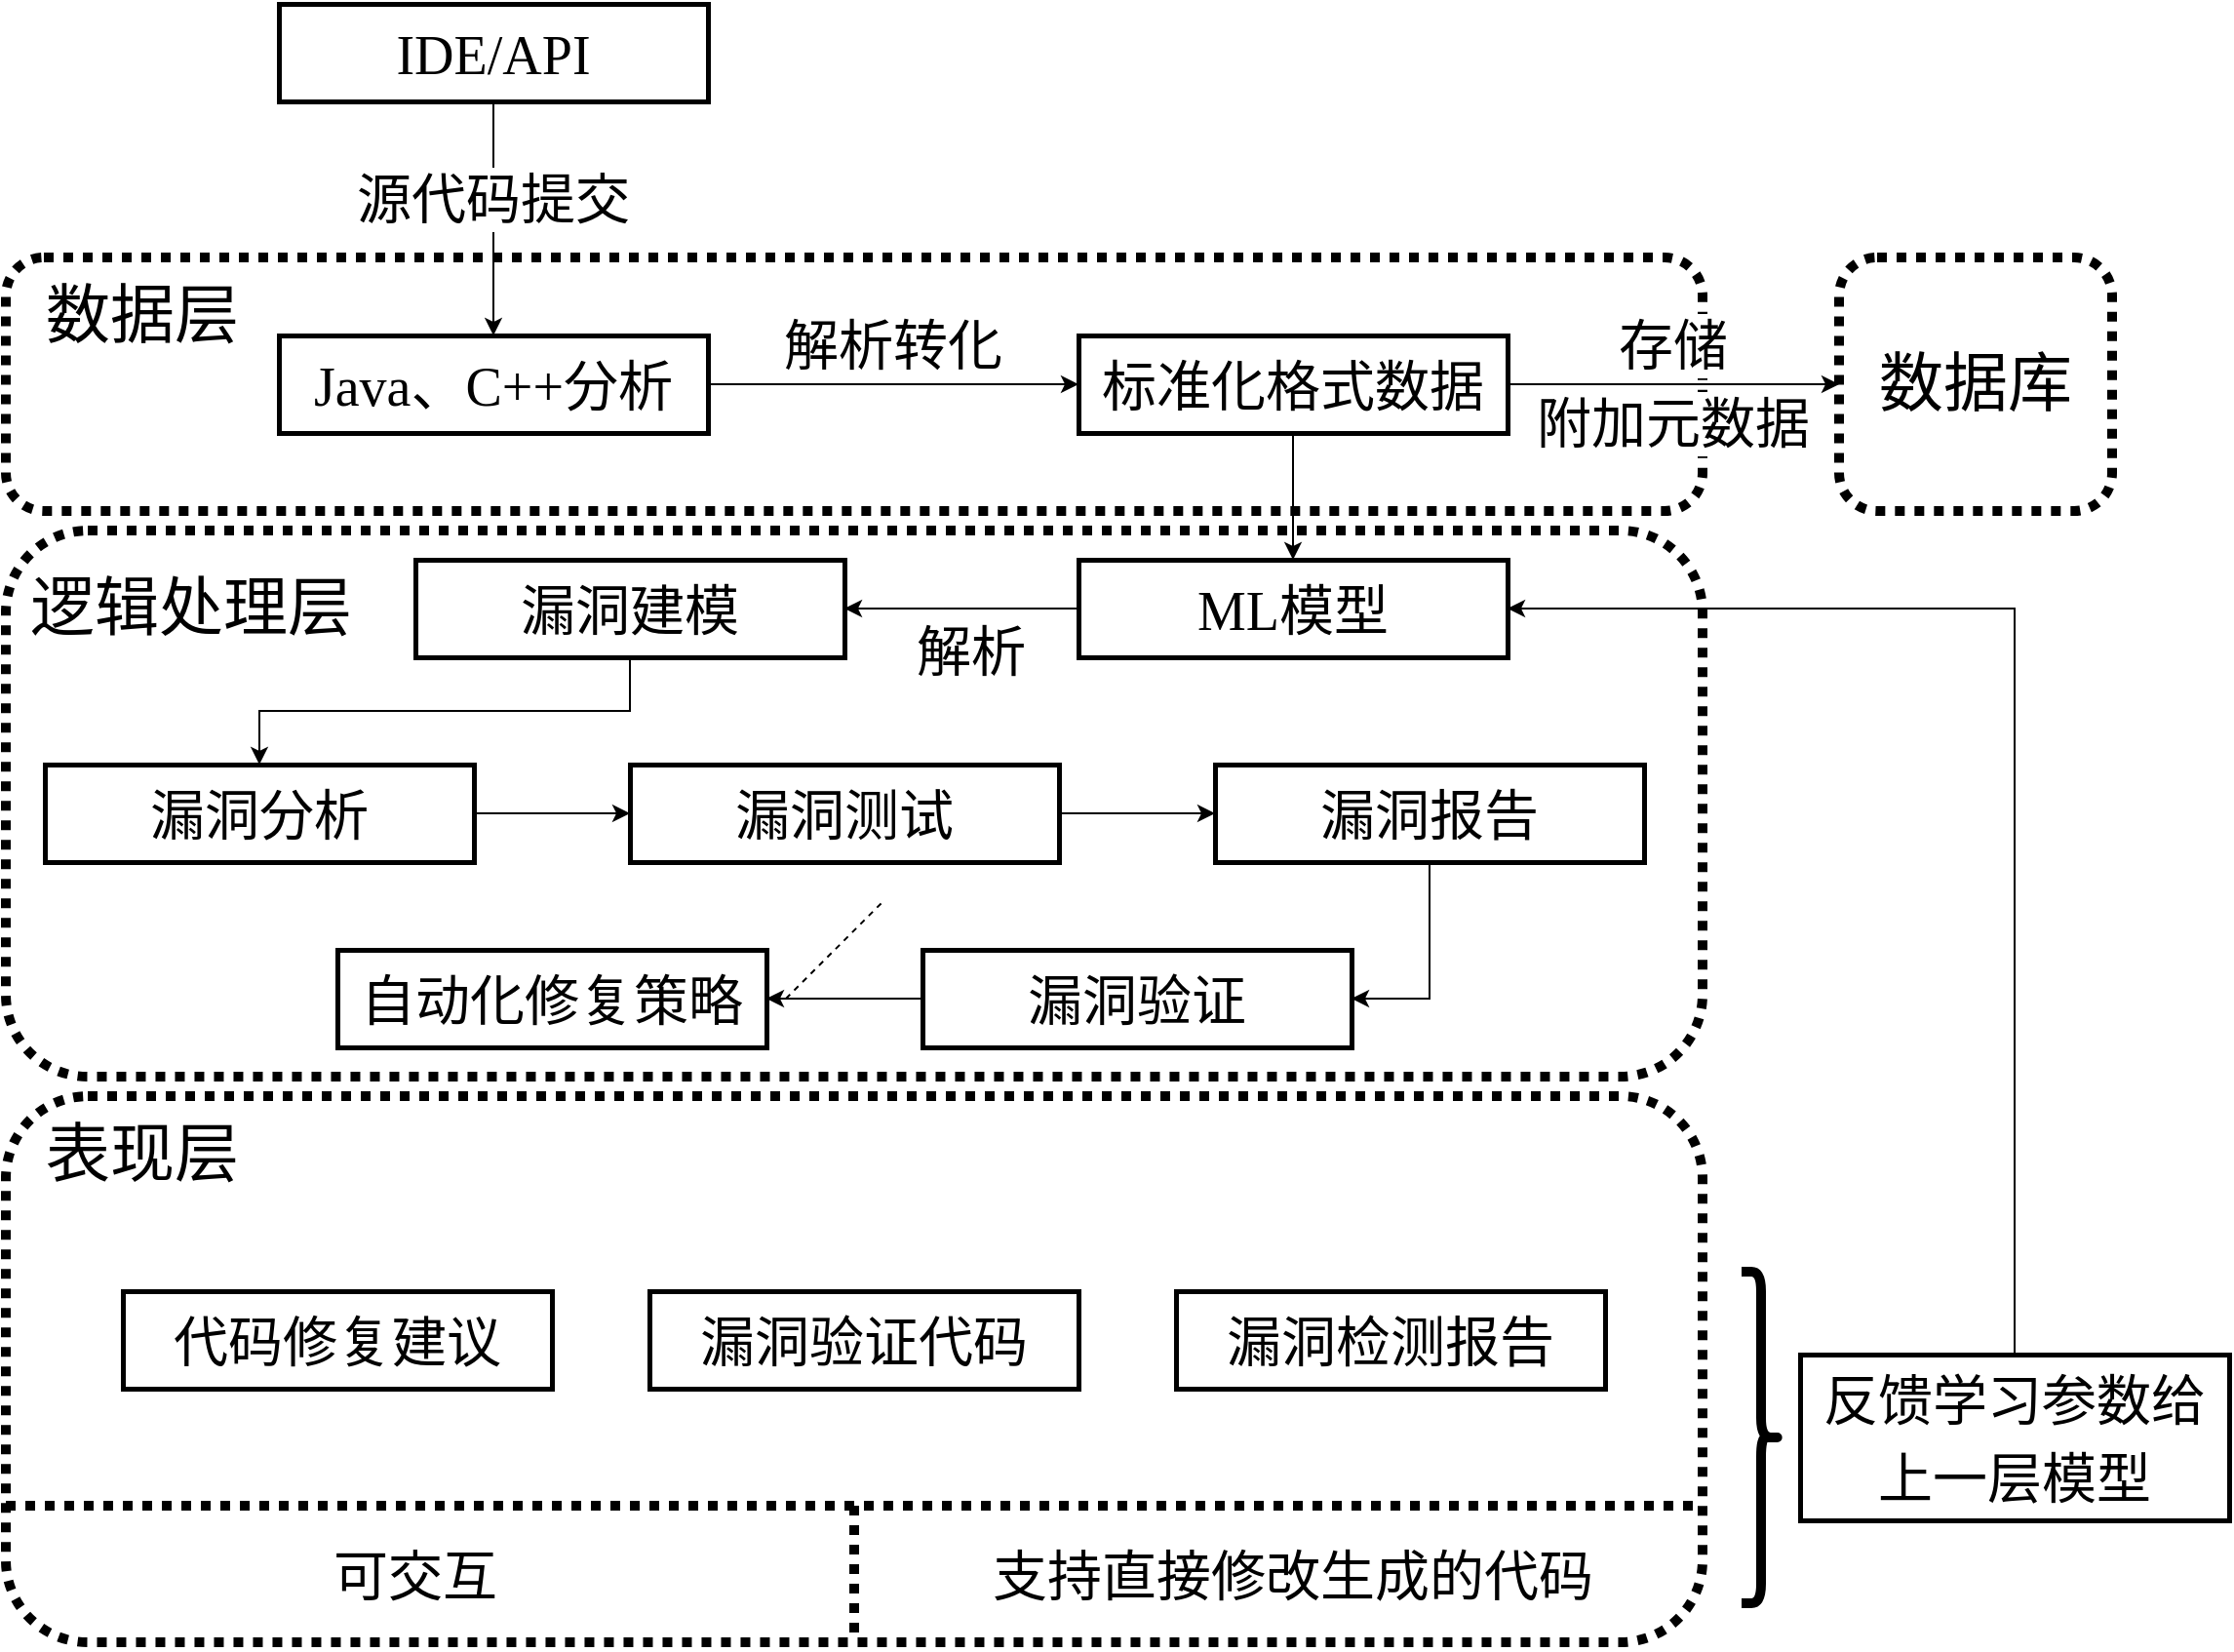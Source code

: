 <mxfile version="24.3.1" type="github">
  <diagram name="第 1 页" id="xx-fUKgQVGqsyc7XwQPO">
    <mxGraphModel dx="973" dy="700" grid="1" gridSize="10" guides="1" tooltips="1" connect="1" arrows="1" fold="1" page="1" pageScale="1" pageWidth="827" pageHeight="1169" math="0" shadow="0">
      <root>
        <mxCell id="0" />
        <mxCell id="1" parent="0" />
        <mxCell id="zIxQJg02RTwEDSs-chEC-2" value="" style="rounded=1;whiteSpace=wrap;html=1;fillColor=none;strokeWidth=5;dashed=1;dashPattern=1 1;" vertex="1" parent="1">
          <mxGeometry x="30" y="190" width="870" height="130" as="geometry" />
        </mxCell>
        <mxCell id="zIxQJg02RTwEDSs-chEC-3" value="数据层" style="text;html=1;align=center;verticalAlign=middle;whiteSpace=wrap;rounded=0;fontFamily=宋体;fontSize=33;" vertex="1" parent="1">
          <mxGeometry x="40" y="210" width="120" height="20" as="geometry" />
        </mxCell>
        <mxCell id="zIxQJg02RTwEDSs-chEC-11" style="edgeStyle=orthogonalEdgeStyle;rounded=0;orthogonalLoop=1;jettySize=auto;html=1;entryX=0.5;entryY=0;entryDx=0;entryDy=0;" edge="1" parent="1" source="zIxQJg02RTwEDSs-chEC-6" target="zIxQJg02RTwEDSs-chEC-7">
          <mxGeometry relative="1" as="geometry" />
        </mxCell>
        <mxCell id="zIxQJg02RTwEDSs-chEC-6" value="&lt;font style=&quot;font-size: 28px;&quot;&gt;IDE/API&lt;/font&gt;" style="rounded=0;whiteSpace=wrap;html=1;fillColor=none;strokeWidth=2.5;fontFamily=Times New Roman;fontSize=33;" vertex="1" parent="1">
          <mxGeometry x="170" y="60" width="220" height="50" as="geometry" />
        </mxCell>
        <mxCell id="zIxQJg02RTwEDSs-chEC-12" style="edgeStyle=orthogonalEdgeStyle;rounded=0;orthogonalLoop=1;jettySize=auto;html=1;entryX=0;entryY=0.5;entryDx=0;entryDy=0;" edge="1" parent="1" source="zIxQJg02RTwEDSs-chEC-7" target="zIxQJg02RTwEDSs-chEC-8">
          <mxGeometry relative="1" as="geometry" />
        </mxCell>
        <mxCell id="zIxQJg02RTwEDSs-chEC-7" value="&lt;span style=&quot;font-size: 28px;&quot;&gt;Java、C++分析&lt;/span&gt;" style="rounded=0;whiteSpace=wrap;html=1;fillColor=none;strokeWidth=2.5;fontFamily=Times New Roman;fontSize=33;" vertex="1" parent="1">
          <mxGeometry x="170" y="230" width="220" height="50" as="geometry" />
        </mxCell>
        <mxCell id="zIxQJg02RTwEDSs-chEC-13" style="edgeStyle=orthogonalEdgeStyle;rounded=0;orthogonalLoop=1;jettySize=auto;html=1;entryX=0;entryY=0.5;entryDx=0;entryDy=0;exitX=1;exitY=0.5;exitDx=0;exitDy=0;" edge="1" parent="1" source="zIxQJg02RTwEDSs-chEC-8" target="zIxQJg02RTwEDSs-chEC-9">
          <mxGeometry relative="1" as="geometry">
            <mxPoint x="810" y="255" as="sourcePoint" />
          </mxGeometry>
        </mxCell>
        <mxCell id="zIxQJg02RTwEDSs-chEC-38" style="edgeStyle=orthogonalEdgeStyle;rounded=0;orthogonalLoop=1;jettySize=auto;html=1;entryX=0.5;entryY=0;entryDx=0;entryDy=0;" edge="1" parent="1" source="zIxQJg02RTwEDSs-chEC-8" target="zIxQJg02RTwEDSs-chEC-21">
          <mxGeometry relative="1" as="geometry" />
        </mxCell>
        <mxCell id="zIxQJg02RTwEDSs-chEC-8" value="&lt;span style=&quot;font-size: 28px;&quot;&gt;标准化格式数据&lt;/span&gt;" style="rounded=0;whiteSpace=wrap;html=1;fillColor=none;strokeWidth=2.5;fontFamily=Times New Roman;fontSize=33;" vertex="1" parent="1">
          <mxGeometry x="580" y="230" width="220" height="50" as="geometry" />
        </mxCell>
        <mxCell id="zIxQJg02RTwEDSs-chEC-9" value="" style="rounded=1;whiteSpace=wrap;html=1;fillColor=none;strokeWidth=5;dashed=1;dashPattern=1 1;" vertex="1" parent="1">
          <mxGeometry x="970" y="190" width="140" height="130" as="geometry" />
        </mxCell>
        <mxCell id="zIxQJg02RTwEDSs-chEC-10" value="数据库" style="text;html=1;align=center;verticalAlign=middle;whiteSpace=wrap;rounded=0;fontFamily=宋体;fontSize=33;" vertex="1" parent="1">
          <mxGeometry x="980" y="245" width="120" height="20" as="geometry" />
        </mxCell>
        <mxCell id="zIxQJg02RTwEDSs-chEC-14" value="源代码提交" style="text;html=1;align=center;verticalAlign=middle;whiteSpace=wrap;rounded=0;fontFamily=宋体;fontSize=28;labelBackgroundColor=default;" vertex="1" parent="1">
          <mxGeometry x="195" y="150" width="170" height="20" as="geometry" />
        </mxCell>
        <mxCell id="zIxQJg02RTwEDSs-chEC-15" value="解析转化" style="text;html=1;align=center;verticalAlign=middle;whiteSpace=wrap;rounded=0;fontFamily=宋体;fontSize=28;" vertex="1" parent="1">
          <mxGeometry x="400" y="225" width="170" height="20" as="geometry" />
        </mxCell>
        <mxCell id="zIxQJg02RTwEDSs-chEC-17" value="存储" style="text;html=1;align=center;verticalAlign=middle;whiteSpace=wrap;rounded=0;fontFamily=宋体;fontSize=28;labelBackgroundColor=default;" vertex="1" parent="1">
          <mxGeometry x="800" y="225" width="170" height="20" as="geometry" />
        </mxCell>
        <mxCell id="zIxQJg02RTwEDSs-chEC-18" value="附加元数据" style="text;html=1;align=center;verticalAlign=middle;whiteSpace=wrap;rounded=0;fontFamily=宋体;fontSize=28;labelBackgroundColor=default;" vertex="1" parent="1">
          <mxGeometry x="800" y="265" width="170" height="20" as="geometry" />
        </mxCell>
        <mxCell id="zIxQJg02RTwEDSs-chEC-37" value="" style="rounded=1;whiteSpace=wrap;html=1;fillColor=none;strokeWidth=5;dashed=1;dashPattern=1 1;" vertex="1" parent="1">
          <mxGeometry x="30" y="620" width="870" height="280" as="geometry" />
        </mxCell>
        <mxCell id="zIxQJg02RTwEDSs-chEC-39" value="" style="group" vertex="1" connectable="0" parent="1">
          <mxGeometry x="30" y="330" width="870" height="280" as="geometry" />
        </mxCell>
        <mxCell id="zIxQJg02RTwEDSs-chEC-19" value="" style="rounded=1;whiteSpace=wrap;html=1;fillColor=none;strokeWidth=5;dashed=1;dashPattern=1 1;" vertex="1" parent="zIxQJg02RTwEDSs-chEC-39">
          <mxGeometry width="870" height="280" as="geometry" />
        </mxCell>
        <mxCell id="zIxQJg02RTwEDSs-chEC-20" value="逻辑处理层" style="text;html=1;align=center;verticalAlign=middle;whiteSpace=wrap;rounded=0;fontFamily=宋体;fontSize=33;" vertex="1" parent="zIxQJg02RTwEDSs-chEC-39">
          <mxGeometry x="10" y="30" width="170" height="20" as="geometry" />
        </mxCell>
        <mxCell id="zIxQJg02RTwEDSs-chEC-28" style="edgeStyle=orthogonalEdgeStyle;rounded=0;orthogonalLoop=1;jettySize=auto;html=1;entryX=1;entryY=0.5;entryDx=0;entryDy=0;" edge="1" parent="zIxQJg02RTwEDSs-chEC-39" source="zIxQJg02RTwEDSs-chEC-21" target="zIxQJg02RTwEDSs-chEC-22">
          <mxGeometry relative="1" as="geometry" />
        </mxCell>
        <mxCell id="zIxQJg02RTwEDSs-chEC-21" value="&lt;span style=&quot;font-size: 28px;&quot;&gt;ML模型&lt;/span&gt;" style="rounded=0;whiteSpace=wrap;html=1;fillColor=none;strokeWidth=2.5;fontFamily=Times New Roman;fontSize=33;" vertex="1" parent="zIxQJg02RTwEDSs-chEC-39">
          <mxGeometry x="550" y="15" width="220" height="50" as="geometry" />
        </mxCell>
        <mxCell id="zIxQJg02RTwEDSs-chEC-29" style="edgeStyle=orthogonalEdgeStyle;rounded=0;orthogonalLoop=1;jettySize=auto;html=1;entryX=0.5;entryY=0;entryDx=0;entryDy=0;" edge="1" parent="zIxQJg02RTwEDSs-chEC-39" source="zIxQJg02RTwEDSs-chEC-22" target="zIxQJg02RTwEDSs-chEC-23">
          <mxGeometry relative="1" as="geometry" />
        </mxCell>
        <mxCell id="zIxQJg02RTwEDSs-chEC-22" value="&lt;span style=&quot;font-size: 28px;&quot;&gt;漏洞建模&lt;/span&gt;" style="rounded=0;whiteSpace=wrap;html=1;fillColor=none;strokeWidth=2.5;fontFamily=Times New Roman;fontSize=33;" vertex="1" parent="zIxQJg02RTwEDSs-chEC-39">
          <mxGeometry x="210" y="15" width="220" height="50" as="geometry" />
        </mxCell>
        <mxCell id="zIxQJg02RTwEDSs-chEC-30" style="edgeStyle=orthogonalEdgeStyle;rounded=0;orthogonalLoop=1;jettySize=auto;html=1;entryX=0;entryY=0.5;entryDx=0;entryDy=0;" edge="1" parent="zIxQJg02RTwEDSs-chEC-39" source="zIxQJg02RTwEDSs-chEC-23" target="zIxQJg02RTwEDSs-chEC-24">
          <mxGeometry relative="1" as="geometry" />
        </mxCell>
        <mxCell id="zIxQJg02RTwEDSs-chEC-23" value="&lt;span style=&quot;font-size: 28px;&quot;&gt;漏洞分析&lt;/span&gt;" style="rounded=0;whiteSpace=wrap;html=1;fillColor=none;strokeWidth=2.5;fontFamily=Times New Roman;fontSize=33;" vertex="1" parent="zIxQJg02RTwEDSs-chEC-39">
          <mxGeometry x="20" y="120" width="220" height="50" as="geometry" />
        </mxCell>
        <mxCell id="zIxQJg02RTwEDSs-chEC-31" value="" style="edgeStyle=orthogonalEdgeStyle;rounded=0;orthogonalLoop=1;jettySize=auto;html=1;" edge="1" parent="zIxQJg02RTwEDSs-chEC-39" source="zIxQJg02RTwEDSs-chEC-24" target="zIxQJg02RTwEDSs-chEC-25">
          <mxGeometry relative="1" as="geometry" />
        </mxCell>
        <mxCell id="zIxQJg02RTwEDSs-chEC-24" value="&lt;span style=&quot;font-size: 28px;&quot;&gt;漏洞测试&lt;/span&gt;" style="rounded=0;whiteSpace=wrap;html=1;fillColor=none;strokeWidth=2.5;fontFamily=Times New Roman;fontSize=33;" vertex="1" parent="zIxQJg02RTwEDSs-chEC-39">
          <mxGeometry x="320" y="120" width="220" height="50" as="geometry" />
        </mxCell>
        <mxCell id="zIxQJg02RTwEDSs-chEC-32" style="edgeStyle=orthogonalEdgeStyle;rounded=0;orthogonalLoop=1;jettySize=auto;html=1;entryX=1;entryY=0.5;entryDx=0;entryDy=0;" edge="1" parent="zIxQJg02RTwEDSs-chEC-39" source="zIxQJg02RTwEDSs-chEC-25" target="zIxQJg02RTwEDSs-chEC-26">
          <mxGeometry relative="1" as="geometry" />
        </mxCell>
        <mxCell id="zIxQJg02RTwEDSs-chEC-25" value="&lt;span style=&quot;font-size: 28px;&quot;&gt;漏洞报告&lt;/span&gt;" style="rounded=0;whiteSpace=wrap;html=1;fillColor=none;strokeWidth=2.5;fontFamily=Times New Roman;fontSize=33;" vertex="1" parent="zIxQJg02RTwEDSs-chEC-39">
          <mxGeometry x="620" y="120" width="220" height="50" as="geometry" />
        </mxCell>
        <mxCell id="zIxQJg02RTwEDSs-chEC-33" style="edgeStyle=orthogonalEdgeStyle;rounded=0;orthogonalLoop=1;jettySize=auto;html=1;entryX=1;entryY=0.5;entryDx=0;entryDy=0;" edge="1" parent="zIxQJg02RTwEDSs-chEC-39" source="zIxQJg02RTwEDSs-chEC-26" target="zIxQJg02RTwEDSs-chEC-27">
          <mxGeometry relative="1" as="geometry" />
        </mxCell>
        <mxCell id="zIxQJg02RTwEDSs-chEC-26" value="&lt;span style=&quot;font-size: 28px;&quot;&gt;漏洞验证&lt;/span&gt;" style="rounded=0;whiteSpace=wrap;html=1;fillColor=none;strokeWidth=2.5;fontFamily=Times New Roman;fontSize=33;" vertex="1" parent="zIxQJg02RTwEDSs-chEC-39">
          <mxGeometry x="470" y="215" width="220" height="50" as="geometry" />
        </mxCell>
        <mxCell id="zIxQJg02RTwEDSs-chEC-27" value="&lt;span style=&quot;font-size: 28px;&quot;&gt;自动化修复策略&lt;/span&gt;" style="rounded=0;whiteSpace=wrap;html=1;fillColor=none;strokeWidth=2.5;fontFamily=Times New Roman;fontSize=33;" vertex="1" parent="zIxQJg02RTwEDSs-chEC-39">
          <mxGeometry x="170" y="215" width="220" height="50" as="geometry" />
        </mxCell>
        <mxCell id="zIxQJg02RTwEDSs-chEC-34" value="解析" style="text;html=1;align=center;verticalAlign=middle;whiteSpace=wrap;rounded=0;fontFamily=宋体;fontSize=28;" vertex="1" parent="zIxQJg02RTwEDSs-chEC-39">
          <mxGeometry x="410" y="52" width="170" height="20" as="geometry" />
        </mxCell>
        <mxCell id="zIxQJg02RTwEDSs-chEC-36" style="edgeStyle=orthogonalEdgeStyle;rounded=0;orthogonalLoop=1;jettySize=auto;html=1;exitX=0.5;exitY=1;exitDx=0;exitDy=0;" edge="1" parent="zIxQJg02RTwEDSs-chEC-39" source="zIxQJg02RTwEDSs-chEC-19" target="zIxQJg02RTwEDSs-chEC-19">
          <mxGeometry relative="1" as="geometry" />
        </mxCell>
        <mxCell id="zIxQJg02RTwEDSs-chEC-41" value="表现层" style="text;html=1;align=center;verticalAlign=middle;whiteSpace=wrap;rounded=0;fontFamily=宋体;fontSize=33;" vertex="1" parent="1">
          <mxGeometry x="40" y="640" width="120" height="20" as="geometry" />
        </mxCell>
        <mxCell id="zIxQJg02RTwEDSs-chEC-42" value="&lt;span style=&quot;font-size: 28px;&quot;&gt;漏洞检测报告&lt;/span&gt;" style="rounded=0;whiteSpace=wrap;html=1;fillColor=none;strokeWidth=2.5;fontFamily=Times New Roman;fontSize=33;" vertex="1" parent="1">
          <mxGeometry x="630" y="720" width="220" height="50" as="geometry" />
        </mxCell>
        <mxCell id="zIxQJg02RTwEDSs-chEC-43" value="&lt;span style=&quot;font-size: 28px;&quot;&gt;漏洞验证代码&lt;/span&gt;" style="rounded=0;whiteSpace=wrap;html=1;fillColor=none;strokeWidth=2.5;fontFamily=Times New Roman;fontSize=33;" vertex="1" parent="1">
          <mxGeometry x="360" y="720" width="220" height="50" as="geometry" />
        </mxCell>
        <mxCell id="zIxQJg02RTwEDSs-chEC-44" value="&lt;span style=&quot;font-size: 28px;&quot;&gt;代码修复建议&lt;/span&gt;" style="rounded=0;whiteSpace=wrap;html=1;fillColor=none;strokeWidth=2.5;fontFamily=Times New Roman;fontSize=33;" vertex="1" parent="1">
          <mxGeometry x="90" y="720" width="220" height="50" as="geometry" />
        </mxCell>
        <mxCell id="zIxQJg02RTwEDSs-chEC-46" value="" style="endArrow=none;dashed=1;html=1;rounded=0;" edge="1" parent="1">
          <mxGeometry width="50" height="50" relative="1" as="geometry">
            <mxPoint x="430" y="570" as="sourcePoint" />
            <mxPoint x="480" y="520" as="targetPoint" />
          </mxGeometry>
        </mxCell>
        <mxCell id="zIxQJg02RTwEDSs-chEC-47" style="edgeStyle=orthogonalEdgeStyle;rounded=0;orthogonalLoop=1;jettySize=auto;html=1;exitX=0;exitY=0.75;exitDx=0;exitDy=0;entryX=1;entryY=0.75;entryDx=0;entryDy=0;strokeWidth=5;endArrow=none;endFill=0;dashed=1;dashPattern=1 1;" edge="1" parent="1" source="zIxQJg02RTwEDSs-chEC-37" target="zIxQJg02RTwEDSs-chEC-37">
          <mxGeometry relative="1" as="geometry">
            <Array as="points">
              <mxPoint x="465" y="830" />
              <mxPoint x="465" y="830" />
            </Array>
          </mxGeometry>
        </mxCell>
        <mxCell id="zIxQJg02RTwEDSs-chEC-48" style="edgeStyle=orthogonalEdgeStyle;rounded=0;orthogonalLoop=1;jettySize=auto;html=1;entryX=0.5;entryY=1;entryDx=0;entryDy=0;strokeWidth=5;endArrow=none;endFill=0;dashed=1;dashPattern=1 1;" edge="1" parent="1" target="zIxQJg02RTwEDSs-chEC-37">
          <mxGeometry relative="1" as="geometry">
            <mxPoint x="465" y="830" as="sourcePoint" />
            <mxPoint x="910" y="840" as="targetPoint" />
            <Array as="points">
              <mxPoint x="465" y="870" />
              <mxPoint x="465" y="870" />
            </Array>
          </mxGeometry>
        </mxCell>
        <mxCell id="zIxQJg02RTwEDSs-chEC-49" value="&lt;span style=&quot;font-size: 28px;&quot;&gt;可交互&lt;/span&gt;" style="rounded=0;whiteSpace=wrap;html=1;fillColor=none;strokeWidth=2.5;fontFamily=Times New Roman;fontSize=33;strokeColor=none;" vertex="1" parent="1">
          <mxGeometry x="130" y="840" width="220" height="50" as="geometry" />
        </mxCell>
        <mxCell id="zIxQJg02RTwEDSs-chEC-50" value="&lt;span style=&quot;font-size: 28px;&quot;&gt;支持直接修改生成的代码&lt;/span&gt;" style="rounded=0;whiteSpace=wrap;html=1;fillColor=none;strokeWidth=2.5;fontFamily=Times New Roman;fontSize=33;strokeColor=none;" vertex="1" parent="1">
          <mxGeometry x="530" y="840" width="320" height="50" as="geometry" />
        </mxCell>
        <mxCell id="zIxQJg02RTwEDSs-chEC-51" value="" style="shape=curlyBracket;whiteSpace=wrap;html=1;rounded=1;flipH=1;labelPosition=right;verticalLabelPosition=middle;align=left;verticalAlign=middle;strokeWidth=5;" vertex="1" parent="1">
          <mxGeometry x="920" y="710" width="20" height="170" as="geometry" />
        </mxCell>
        <mxCell id="zIxQJg02RTwEDSs-chEC-53" style="edgeStyle=orthogonalEdgeStyle;rounded=0;orthogonalLoop=1;jettySize=auto;html=1;entryX=1;entryY=0.5;entryDx=0;entryDy=0;" edge="1" parent="1" source="zIxQJg02RTwEDSs-chEC-52" target="zIxQJg02RTwEDSs-chEC-21">
          <mxGeometry relative="1" as="geometry">
            <Array as="points">
              <mxPoint x="1060" y="370" />
            </Array>
          </mxGeometry>
        </mxCell>
        <mxCell id="zIxQJg02RTwEDSs-chEC-52" value="&lt;span style=&quot;font-size: 28px;&quot;&gt;反馈学习参数给上一层模型&lt;/span&gt;" style="rounded=0;whiteSpace=wrap;html=1;fillColor=none;strokeWidth=2.5;fontFamily=Times New Roman;fontSize=33;" vertex="1" parent="1">
          <mxGeometry x="950" y="752.5" width="220" height="85" as="geometry" />
        </mxCell>
      </root>
    </mxGraphModel>
  </diagram>
</mxfile>
